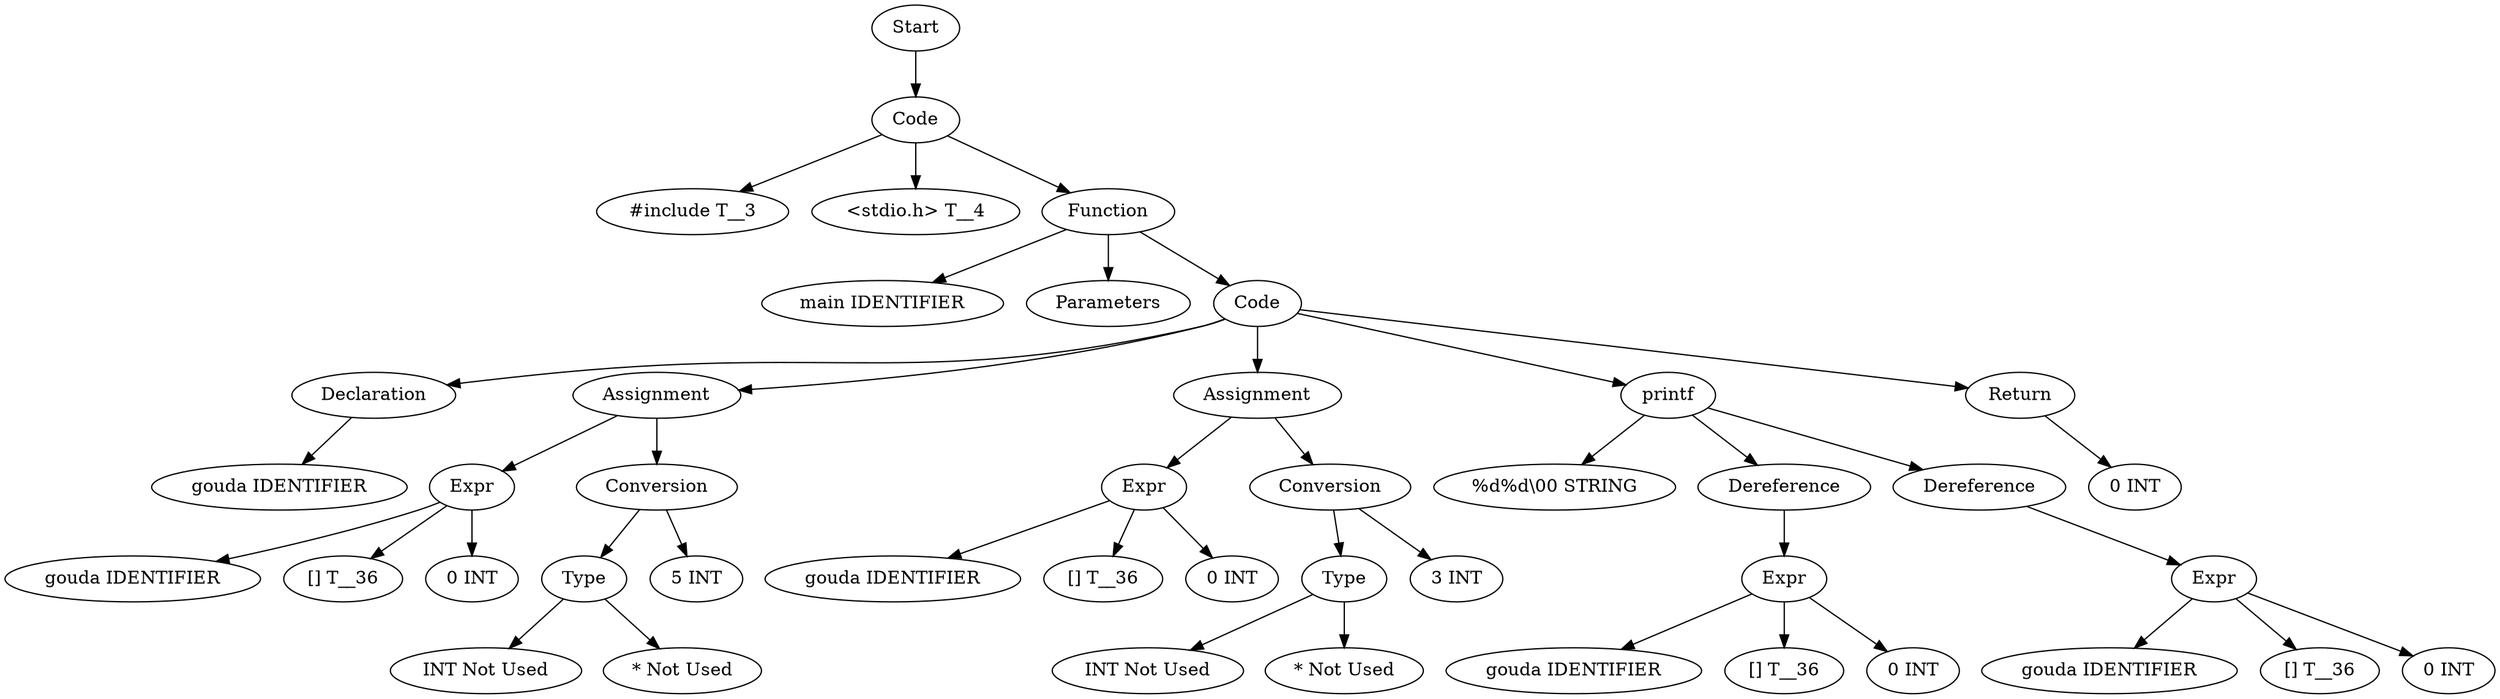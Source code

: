 digraph AST {
  "139995272142832" [label="Start"];
  "139995272142832" -> "139995272141392";
  "139995272141392" [label="Code"];
  "139995272141392" -> "139995272141968";
  "139995272141392" -> "139995272142112";
  "139995272141392" -> "139995272146144";
  "139995272141968" [label="#include T__3"];
  "139995272142112" [label="<stdio.h> T__4"];
  "139995272146144" [label="Function"];
  "139995272146144" -> "139995272146336";
  "139995272146144" -> "139995272136976";
  "139995272146144" -> "139995272137696";
  "139995272146336" [label="main IDENTIFIER"];
  "139995272136976" [label="Parameters"];
  "139995272137696" [label="Code"];
  "139995272137696" -> "139995272142880";
  "139995272137696" -> "139995272139808";
  "139995272137696" -> "139995272141728";
  "139995272137696" -> "139995272138992";
  "139995272137696" -> "139995272138944";
  "139995272142880" [label="Declaration"];
  "139995272142880" -> "139995272141008";
  "139995272141008" [label="gouda IDENTIFIER"];
  "139995272139808" [label="Assignment"];
  "139995272139808" -> "139995272141104";
  "139995272139808" -> "139995272142208";
  "139995272141104" [label="Expr"];
  "139995272141104" -> "139995272144560";
  "139995272141104" -> "139995272142736";
  "139995272141104" -> "139995272142160";
  "139995272144560" [label="gouda IDENTIFIER"];
  "139995272142736" [label="[] T__36"];
  "139995272142160" [label="0 INT"];
  "139995272142208" [label="Conversion"];
  "139995272142208" -> "139995272141248";
  "139995272142208" -> "139995272145520";
  "139995272141248" [label="Type"];
  "139995272141248" -> "139995272145472";
  "139995272141248" -> "139995272137744";
  "139995272145472" [label="INT Not Used"];
  "139995272137744" [label="* Not Used"];
  "139995272145520" [label="5 INT"];
  "139995272141728" [label="Assignment"];
  "139995272141728" -> "139995272138032";
  "139995272141728" -> "139995272140192";
  "139995272138032" [label="Expr"];
  "139995272138032" -> "139995272145760";
  "139995272138032" -> "139995272145808";
  "139995272138032" -> "139995272144608";
  "139995272145760" [label="gouda IDENTIFIER"];
  "139995272145808" [label="[] T__36"];
  "139995272144608" [label="0 INT"];
  "139995272140192" [label="Conversion"];
  "139995272140192" -> "139995272141200";
  "139995272140192" -> "139995272139232";
  "139995272141200" [label="Type"];
  "139995272141200" -> "139995272136592";
  "139995272141200" -> "139995272142448";
  "139995272136592" [label="INT Not Used"];
  "139995272142448" [label="* Not Used"];
  "139995272139232" [label="3 INT"];
  "139995272138992" [label="printf"];
  "139995272138992" -> "139995272145568";
  "139995272138992" -> "139995272145424";
  "139995272138992" -> "139995272145376";
  "139995272145568" [label="%d%d\\00 STRING"];
  "139995272145424" [label="Dereference"];
  "139995272145424" -> "139995272142496";
  "139995272142496" [label="Expr"];
  "139995272142496" -> "139995272141920";
  "139995272142496" -> "139995272138896";
  "139995272142496" -> "139995272139568";
  "139995272141920" [label="gouda IDENTIFIER"];
  "139995272138896" [label="[] T__36"];
  "139995272139568" [label="0 INT"];
  "139995272145376" [label="Dereference"];
  "139995272145376" -> "139995272137792";
  "139995272137792" [label="Expr"];
  "139995272137792" -> "139995272137312";
  "139995272137792" -> "139995272136544";
  "139995272137792" -> "139995272138272";
  "139995272137312" [label="gouda IDENTIFIER"];
  "139995272136544" [label="[] T__36"];
  "139995272138272" [label="0 INT"];
  "139995272138944" [label="Return"];
  "139995272138944" -> "139995272145280";
  "139995272145280" [label="0 INT"];
}
